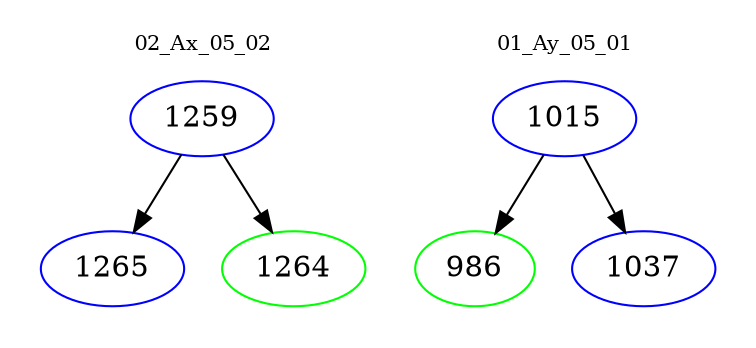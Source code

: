 digraph{
subgraph cluster_0 {
color = white
label = "02_Ax_05_02";
fontsize=10;
T0_1259 [label="1259", color="blue"]
T0_1259 -> T0_1265 [color="black"]
T0_1265 [label="1265", color="blue"]
T0_1259 -> T0_1264 [color="black"]
T0_1264 [label="1264", color="green"]
}
subgraph cluster_1 {
color = white
label = "01_Ay_05_01";
fontsize=10;
T1_1015 [label="1015", color="blue"]
T1_1015 -> T1_986 [color="black"]
T1_986 [label="986", color="green"]
T1_1015 -> T1_1037 [color="black"]
T1_1037 [label="1037", color="blue"]
}
}
